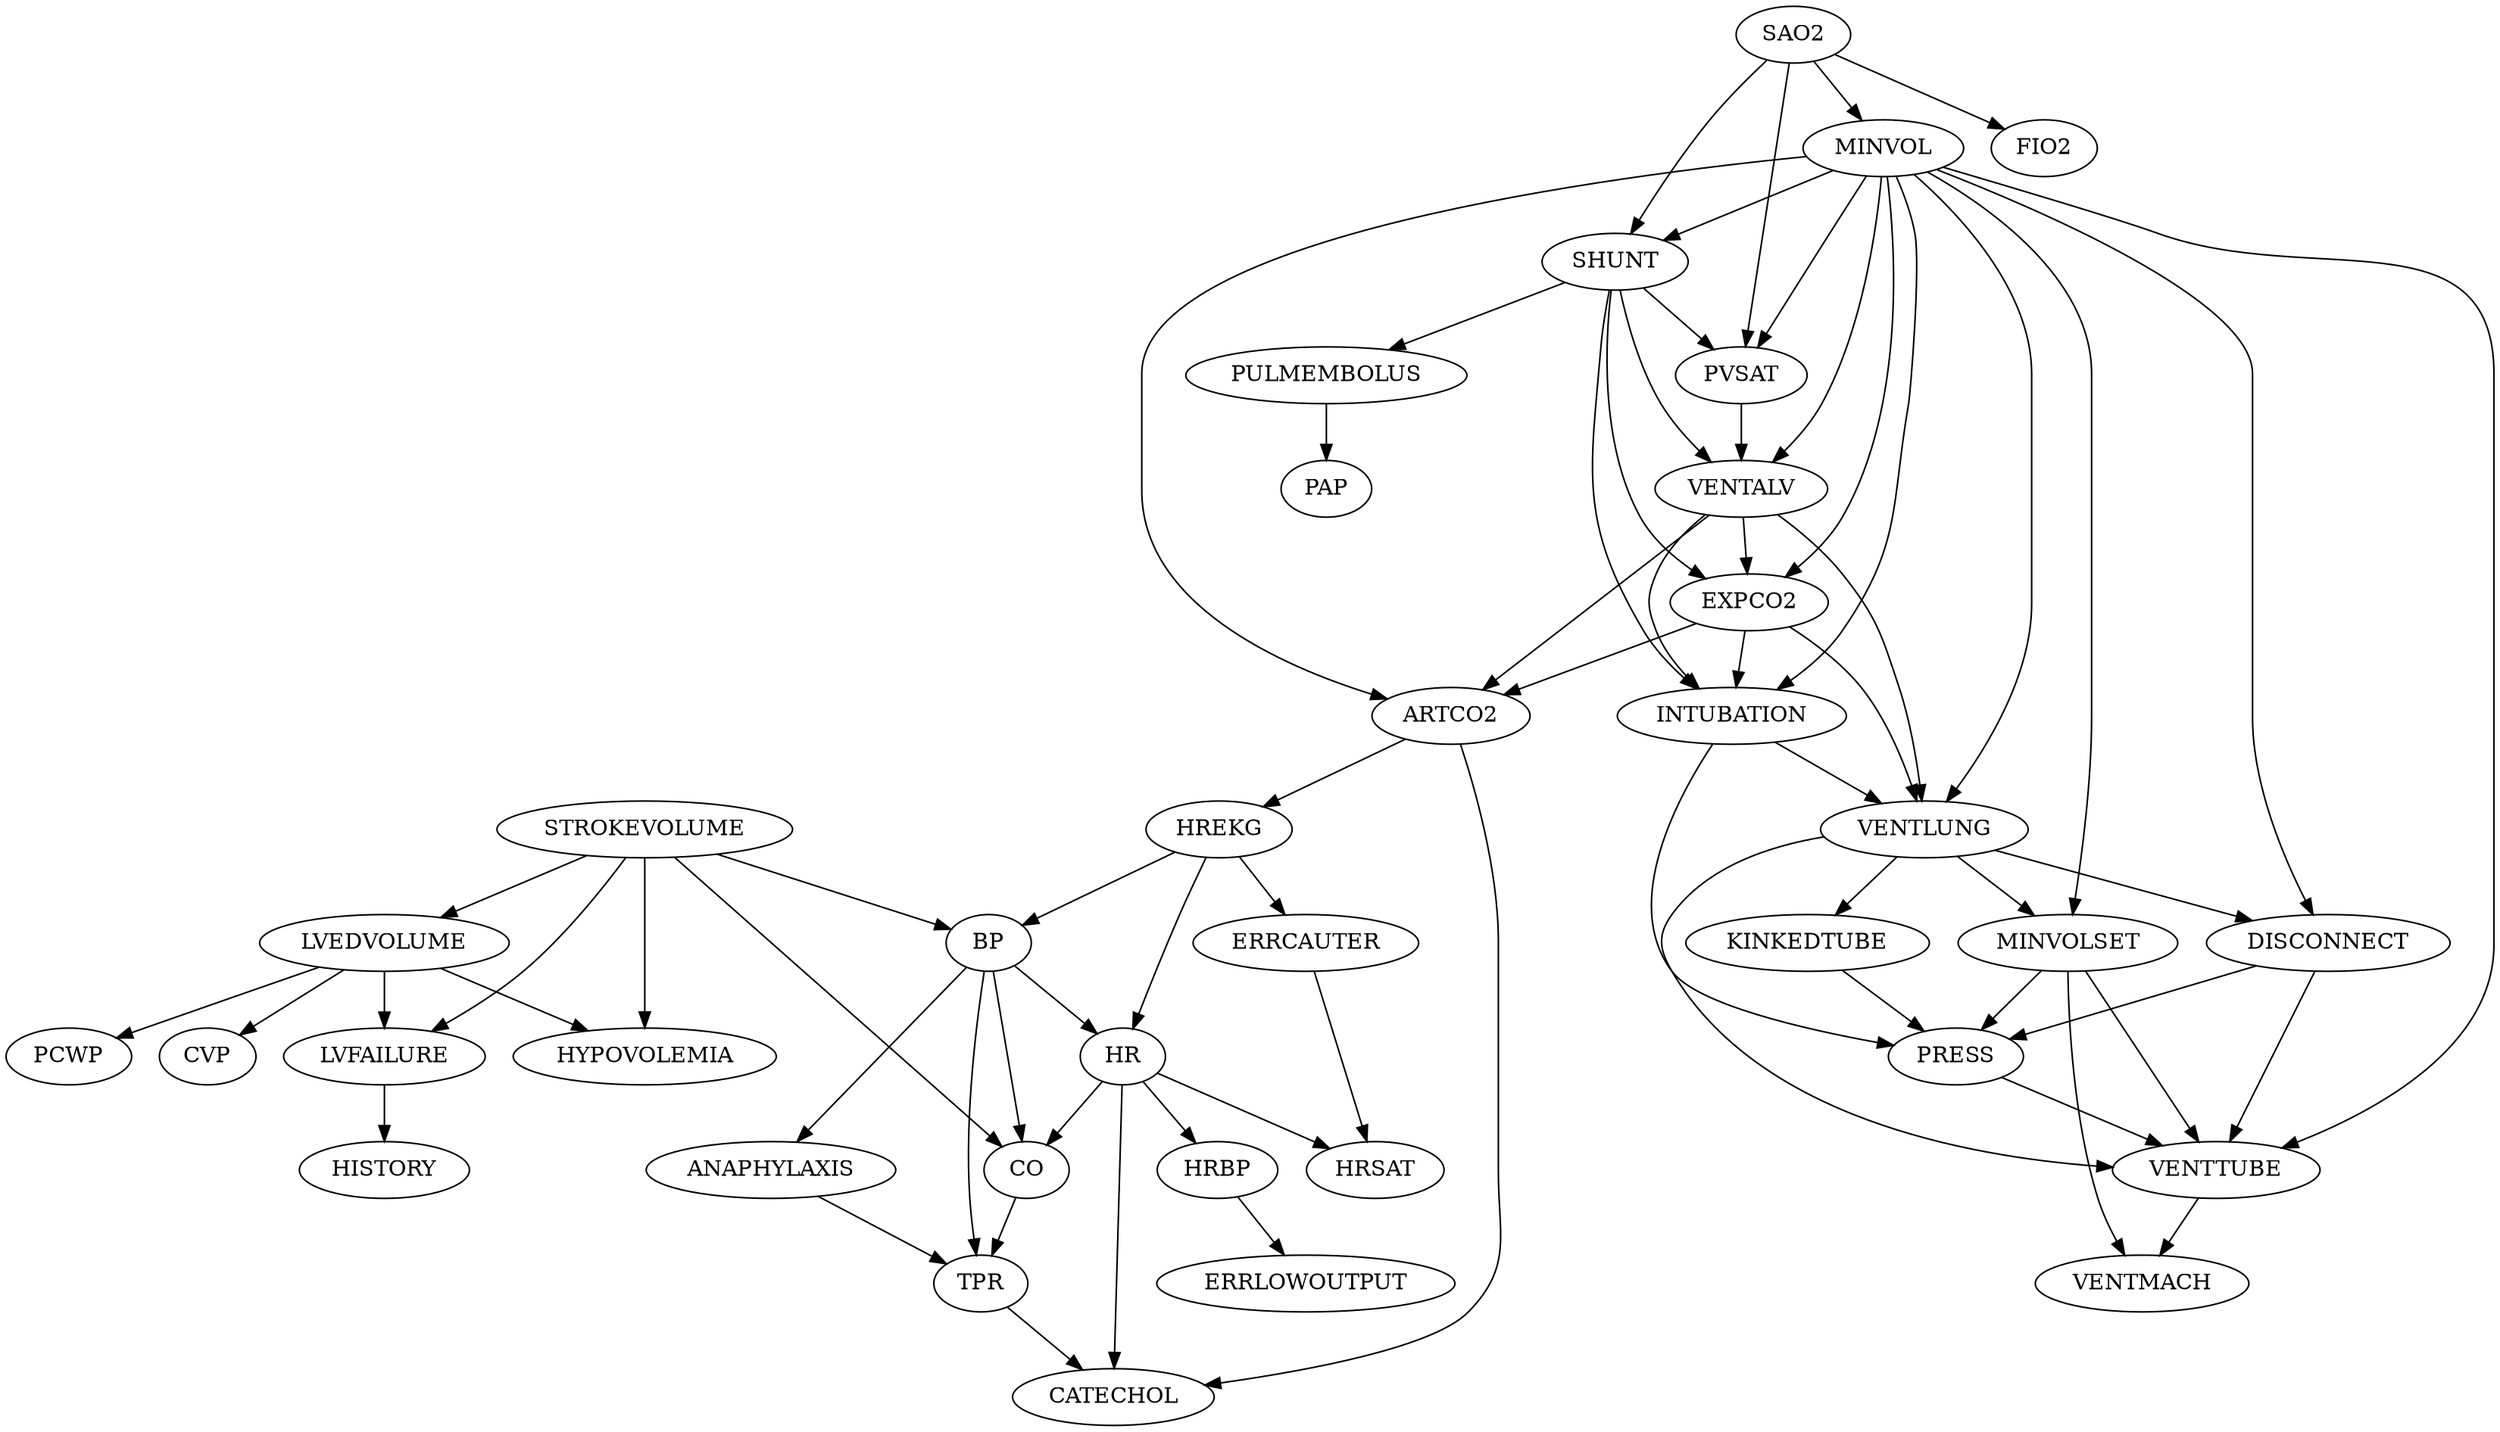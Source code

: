 digraph G {
    "HREKG" -> "HR";
    "BP" -> "HR";
    "LVEDVOLUME" -> "HYPOVOLEMIA";
    "STROKEVOLUME" -> "HYPOVOLEMIA";
    "TPR" -> "CATECHOL";
    "ARTCO2" -> "CATECHOL";
    "HR" -> "CATECHOL";
    "MINVOLSET" -> "VENTMACH";
    "VENTTUBE" -> "VENTMACH";
    "EXPCO2" -> "ARTCO2";
    "MINVOL" -> "ARTCO2";
    "VENTALV" -> "ARTCO2";
    "KINKEDTUBE" -> "PRESS";
    "INTUBATION" -> "PRESS";
    "DISCONNECT" -> "PRESS";
    "MINVOLSET" -> "PRESS";
    "LVEDVOLUME" -> "LVFAILURE";
    "STROKEVOLUME" -> "LVFAILURE";
    "VENTLUNG" -> "KINKEDTUBE";
    "HRBP" -> "ERRLOWOUTPUT";
    "LVEDVOLUME" -> "CVP";
    "EXPCO2" -> "INTUBATION";
    "MINVOL" -> "INTUBATION";
    "SHUNT" -> "INTUBATION";
    "VENTALV" -> "INTUBATION";
    "SAO2" -> "FIO2";
    "MINVOL" -> "VENTTUBE";
    "PRESS" -> "VENTTUBE";
    "DISCONNECT" -> "VENTTUBE";
    "MINVOLSET" -> "VENTTUBE";
    "VENTLUNG" -> "VENTTUBE";
    "EXPCO2" -> "VENTLUNG";
    "MINVOL" -> "VENTLUNG";
    "INTUBATION" -> "VENTLUNG";
    "VENTALV" -> "VENTLUNG";
    "ARTCO2" -> "HREKG";
    "HREKG" -> "ERRCAUTER";
    "SAO2" -> "MINVOL";
    "MINVOL" -> "MINVOLSET";
    "VENTLUNG" -> "MINVOLSET";
    "STROKEVOLUME" -> "CO";
    "HR" -> "CO";
    "BP" -> "CO";
    "LVEDVOLUME" -> "PCWP";
    "SHUNT" -> "PULMEMBOLUS";
    "MINVOL" -> "PVSAT";
    "SAO2" -> "PVSAT";
    "SHUNT" -> "PVSAT";
    "LVFAILURE" -> "HISTORY";
    "BP" -> "ANAPHYLAXIS";
    "PULMEMBOLUS" -> "PAP";
    "ANAPHYLAXIS" -> "TPR";
    "CO" -> "TPR";
    "BP" -> "TPR";
    "ERRCAUTER" -> "HRSAT";
    "HR" -> "HRSAT";
    "MINVOL" -> "EXPCO2";
    "SHUNT" -> "EXPCO2";
    "VENTALV" -> "EXPCO2";
    "STROKEVOLUME" -> "LVEDVOLUME";
    "STROKEVOLUME" -> "BP";
    "HREKG" -> "BP";
    "MINVOL" -> "VENTALV";
    "PVSAT" -> "VENTALV";
    "SHUNT" -> "VENTALV";
    "MINVOL" -> "SHUNT";
    "SAO2" -> "SHUNT";
    "MINVOL" -> "DISCONNECT";
    "VENTLUNG" -> "DISCONNECT";
    "HR" -> "HRBP";
}
